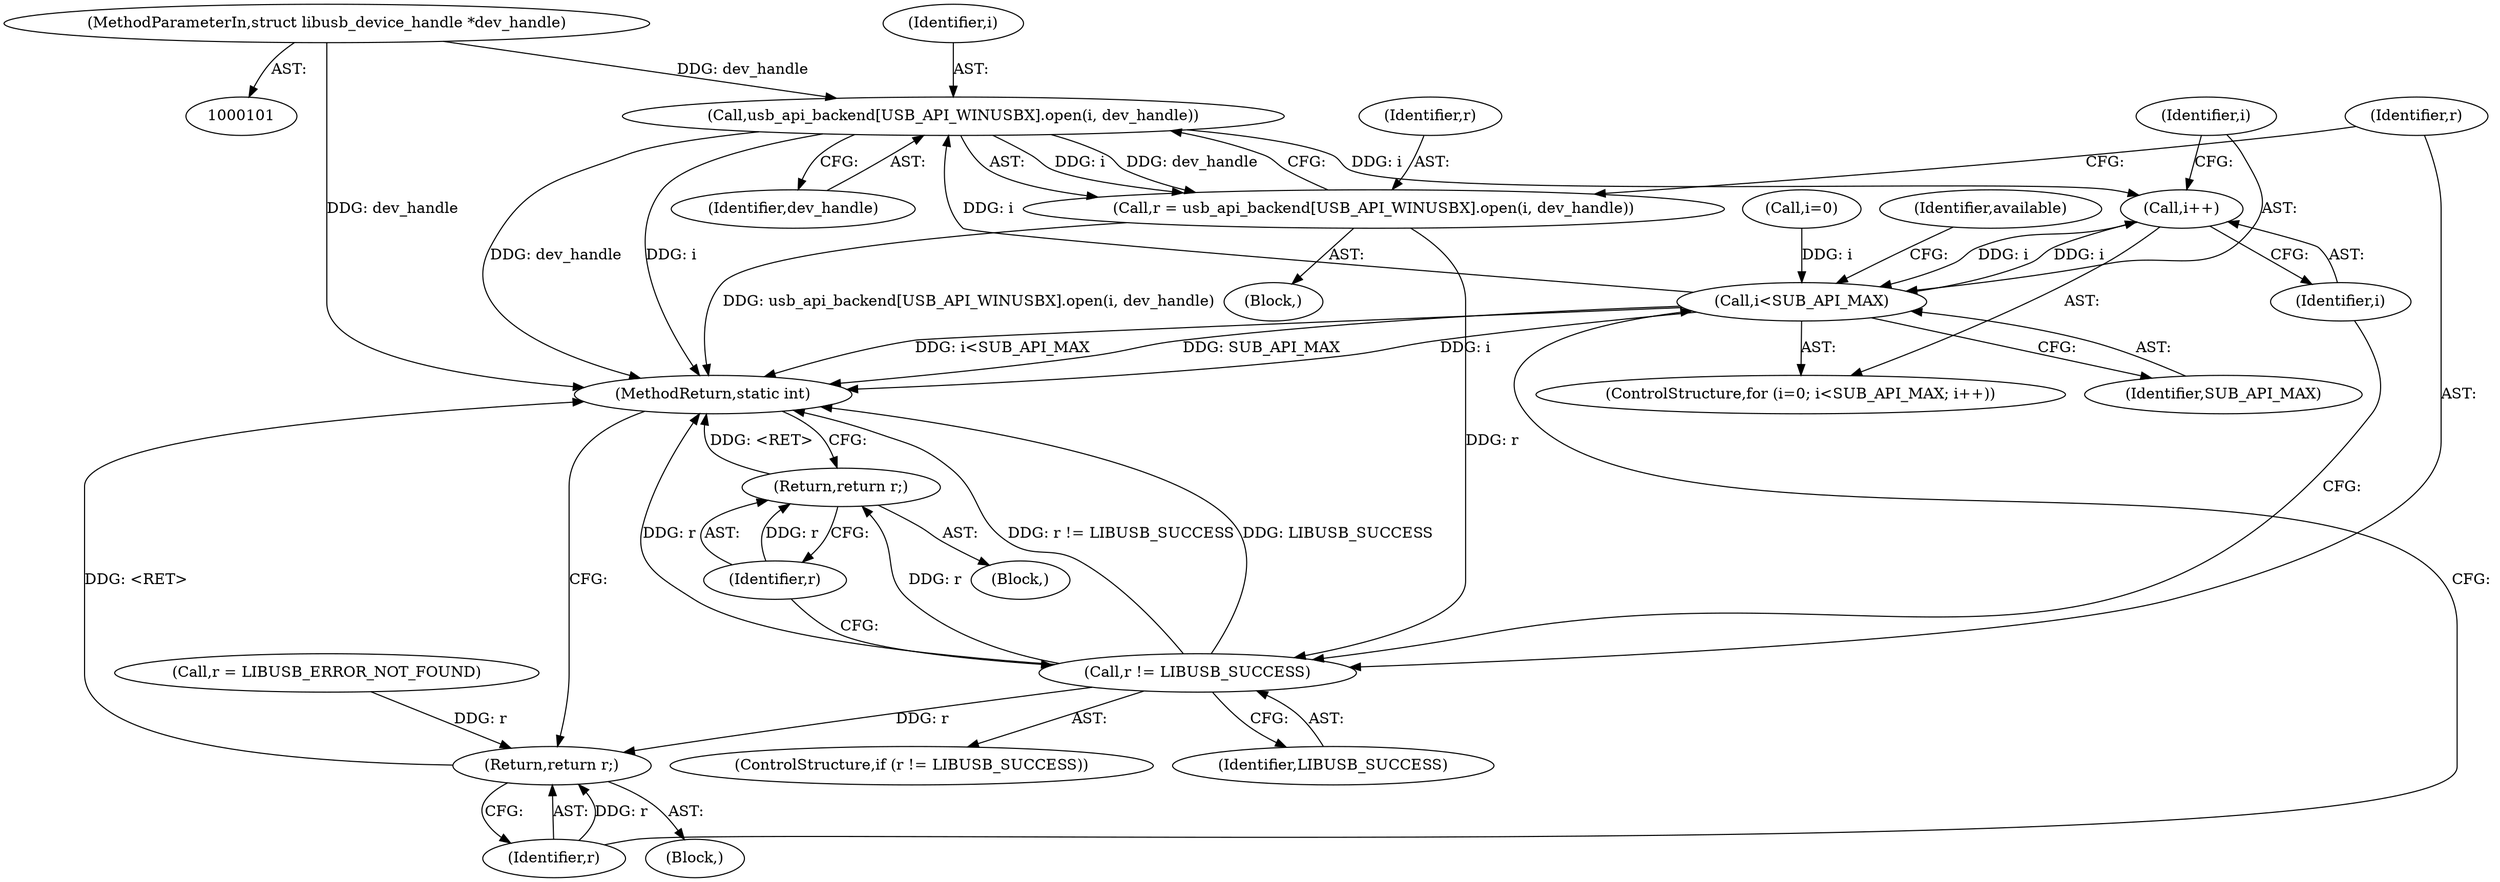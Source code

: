 digraph "0_Chrome_ac149a8d4371c0e01e0934fdd57b09e86f96b5b9_11@pointer" {
"1000103" [label="(MethodParameterIn,struct libusb_device_handle *dev_handle)"];
"1000183" [label="(Call,usb_api_backend[USB_API_WINUSBX].open(i, dev_handle))"];
"1000173" [label="(Call,i++)"];
"1000170" [label="(Call,i<SUB_API_MAX)"];
"1000181" [label="(Call,r = usb_api_backend[USB_API_WINUSBX].open(i, dev_handle))"];
"1000187" [label="(Call,r != LIBUSB_SUCCESS)"];
"1000191" [label="(Return,return r;)"];
"1000193" [label="(Return,return r;)"];
"1000171" [label="(Identifier,i)"];
"1000167" [label="(Call,i=0)"];
"1000193" [label="(Return,return r;)"];
"1000184" [label="(Identifier,i)"];
"1000180" [label="(Block,)"];
"1000189" [label="(Identifier,LIBUSB_SUCCESS)"];
"1000192" [label="(Identifier,r)"];
"1000195" [label="(MethodReturn,static int)"];
"1000178" [label="(Identifier,available)"];
"1000194" [label="(Identifier,r)"];
"1000182" [label="(Identifier,r)"];
"1000170" [label="(Call,i<SUB_API_MAX)"];
"1000186" [label="(ControlStructure,if (r != LIBUSB_SUCCESS))"];
"1000190" [label="(Block,)"];
"1000191" [label="(Return,return r;)"];
"1000166" [label="(ControlStructure,for (i=0; i<SUB_API_MAX; i++))"];
"1000104" [label="(Block,)"];
"1000188" [label="(Identifier,r)"];
"1000187" [label="(Call,r != LIBUSB_SUCCESS)"];
"1000173" [label="(Call,i++)"];
"1000183" [label="(Call,usb_api_backend[USB_API_WINUSBX].open(i, dev_handle))"];
"1000113" [label="(Call,r = LIBUSB_ERROR_NOT_FOUND)"];
"1000172" [label="(Identifier,SUB_API_MAX)"];
"1000103" [label="(MethodParameterIn,struct libusb_device_handle *dev_handle)"];
"1000181" [label="(Call,r = usb_api_backend[USB_API_WINUSBX].open(i, dev_handle))"];
"1000185" [label="(Identifier,dev_handle)"];
"1000174" [label="(Identifier,i)"];
"1000103" -> "1000101"  [label="AST: "];
"1000103" -> "1000195"  [label="DDG: dev_handle"];
"1000103" -> "1000183"  [label="DDG: dev_handle"];
"1000183" -> "1000181"  [label="AST: "];
"1000183" -> "1000185"  [label="CFG: "];
"1000184" -> "1000183"  [label="AST: "];
"1000185" -> "1000183"  [label="AST: "];
"1000181" -> "1000183"  [label="CFG: "];
"1000183" -> "1000195"  [label="DDG: dev_handle"];
"1000183" -> "1000195"  [label="DDG: i"];
"1000183" -> "1000173"  [label="DDG: i"];
"1000183" -> "1000181"  [label="DDG: i"];
"1000183" -> "1000181"  [label="DDG: dev_handle"];
"1000170" -> "1000183"  [label="DDG: i"];
"1000173" -> "1000166"  [label="AST: "];
"1000173" -> "1000174"  [label="CFG: "];
"1000174" -> "1000173"  [label="AST: "];
"1000171" -> "1000173"  [label="CFG: "];
"1000173" -> "1000170"  [label="DDG: i"];
"1000170" -> "1000173"  [label="DDG: i"];
"1000170" -> "1000166"  [label="AST: "];
"1000170" -> "1000172"  [label="CFG: "];
"1000171" -> "1000170"  [label="AST: "];
"1000172" -> "1000170"  [label="AST: "];
"1000178" -> "1000170"  [label="CFG: "];
"1000194" -> "1000170"  [label="CFG: "];
"1000170" -> "1000195"  [label="DDG: i<SUB_API_MAX"];
"1000170" -> "1000195"  [label="DDG: SUB_API_MAX"];
"1000170" -> "1000195"  [label="DDG: i"];
"1000167" -> "1000170"  [label="DDG: i"];
"1000181" -> "1000180"  [label="AST: "];
"1000182" -> "1000181"  [label="AST: "];
"1000188" -> "1000181"  [label="CFG: "];
"1000181" -> "1000195"  [label="DDG: usb_api_backend[USB_API_WINUSBX].open(i, dev_handle)"];
"1000181" -> "1000187"  [label="DDG: r"];
"1000187" -> "1000186"  [label="AST: "];
"1000187" -> "1000189"  [label="CFG: "];
"1000188" -> "1000187"  [label="AST: "];
"1000189" -> "1000187"  [label="AST: "];
"1000192" -> "1000187"  [label="CFG: "];
"1000174" -> "1000187"  [label="CFG: "];
"1000187" -> "1000195"  [label="DDG: r"];
"1000187" -> "1000195"  [label="DDG: r != LIBUSB_SUCCESS"];
"1000187" -> "1000195"  [label="DDG: LIBUSB_SUCCESS"];
"1000187" -> "1000191"  [label="DDG: r"];
"1000187" -> "1000193"  [label="DDG: r"];
"1000191" -> "1000190"  [label="AST: "];
"1000191" -> "1000192"  [label="CFG: "];
"1000192" -> "1000191"  [label="AST: "];
"1000195" -> "1000191"  [label="CFG: "];
"1000191" -> "1000195"  [label="DDG: <RET>"];
"1000192" -> "1000191"  [label="DDG: r"];
"1000193" -> "1000104"  [label="AST: "];
"1000193" -> "1000194"  [label="CFG: "];
"1000194" -> "1000193"  [label="AST: "];
"1000195" -> "1000193"  [label="CFG: "];
"1000193" -> "1000195"  [label="DDG: <RET>"];
"1000194" -> "1000193"  [label="DDG: r"];
"1000113" -> "1000193"  [label="DDG: r"];
}

